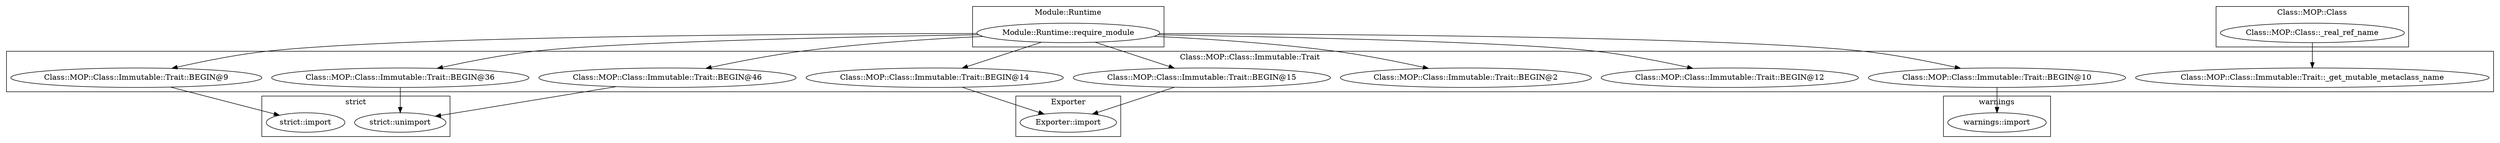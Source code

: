 digraph {
graph [overlap=false]
subgraph cluster_Module_Runtime {
	label="Module::Runtime";
	"Module::Runtime::require_module";
}
subgraph cluster_Exporter {
	label="Exporter";
	"Exporter::import";
}
subgraph cluster_Class_MOP_Class_Immutable_Trait {
	label="Class::MOP::Class::Immutable::Trait";
	"Class::MOP::Class::Immutable::Trait::BEGIN@46";
	"Class::MOP::Class::Immutable::Trait::BEGIN@12";
	"Class::MOP::Class::Immutable::Trait::BEGIN@2";
	"Class::MOP::Class::Immutable::Trait::BEGIN@36";
	"Class::MOP::Class::Immutable::Trait::BEGIN@15";
	"Class::MOP::Class::Immutable::Trait::_get_mutable_metaclass_name";
	"Class::MOP::Class::Immutable::Trait::BEGIN@10";
	"Class::MOP::Class::Immutable::Trait::BEGIN@9";
	"Class::MOP::Class::Immutable::Trait::BEGIN@14";
}
subgraph cluster_warnings {
	label="warnings";
	"warnings::import";
}
subgraph cluster_strict {
	label="strict";
	"strict::import";
	"strict::unimport";
}
subgraph cluster_Class_MOP_Class {
	label="Class::MOP::Class";
	"Class::MOP::Class::_real_ref_name";
}
"Module::Runtime::require_module" -> "Class::MOP::Class::Immutable::Trait::BEGIN@15";
"Class::MOP::Class::Immutable::Trait::BEGIN@15" -> "Exporter::import";
"Class::MOP::Class::Immutable::Trait::BEGIN@14" -> "Exporter::import";
"Module::Runtime::require_module" -> "Class::MOP::Class::Immutable::Trait::BEGIN@14";
"Module::Runtime::require_module" -> "Class::MOP::Class::Immutable::Trait::BEGIN@9";
"Module::Runtime::require_module" -> "Class::MOP::Class::Immutable::Trait::BEGIN@36";
"Module::Runtime::require_module" -> "Class::MOP::Class::Immutable::Trait::BEGIN@2";
"Module::Runtime::require_module" -> "Class::MOP::Class::Immutable::Trait::BEGIN@10";
"Class::MOP::Class::Immutable::Trait::BEGIN@36" -> "strict::unimport";
"Class::MOP::Class::Immutable::Trait::BEGIN@46" -> "strict::unimport";
"Class::MOP::Class::_real_ref_name" -> "Class::MOP::Class::Immutable::Trait::_get_mutable_metaclass_name";
"Class::MOP::Class::Immutable::Trait::BEGIN@10" -> "warnings::import";
"Class::MOP::Class::Immutable::Trait::BEGIN@9" -> "strict::import";
"Module::Runtime::require_module" -> "Class::MOP::Class::Immutable::Trait::BEGIN@12";
"Module::Runtime::require_module" -> "Class::MOP::Class::Immutable::Trait::BEGIN@46";
}
